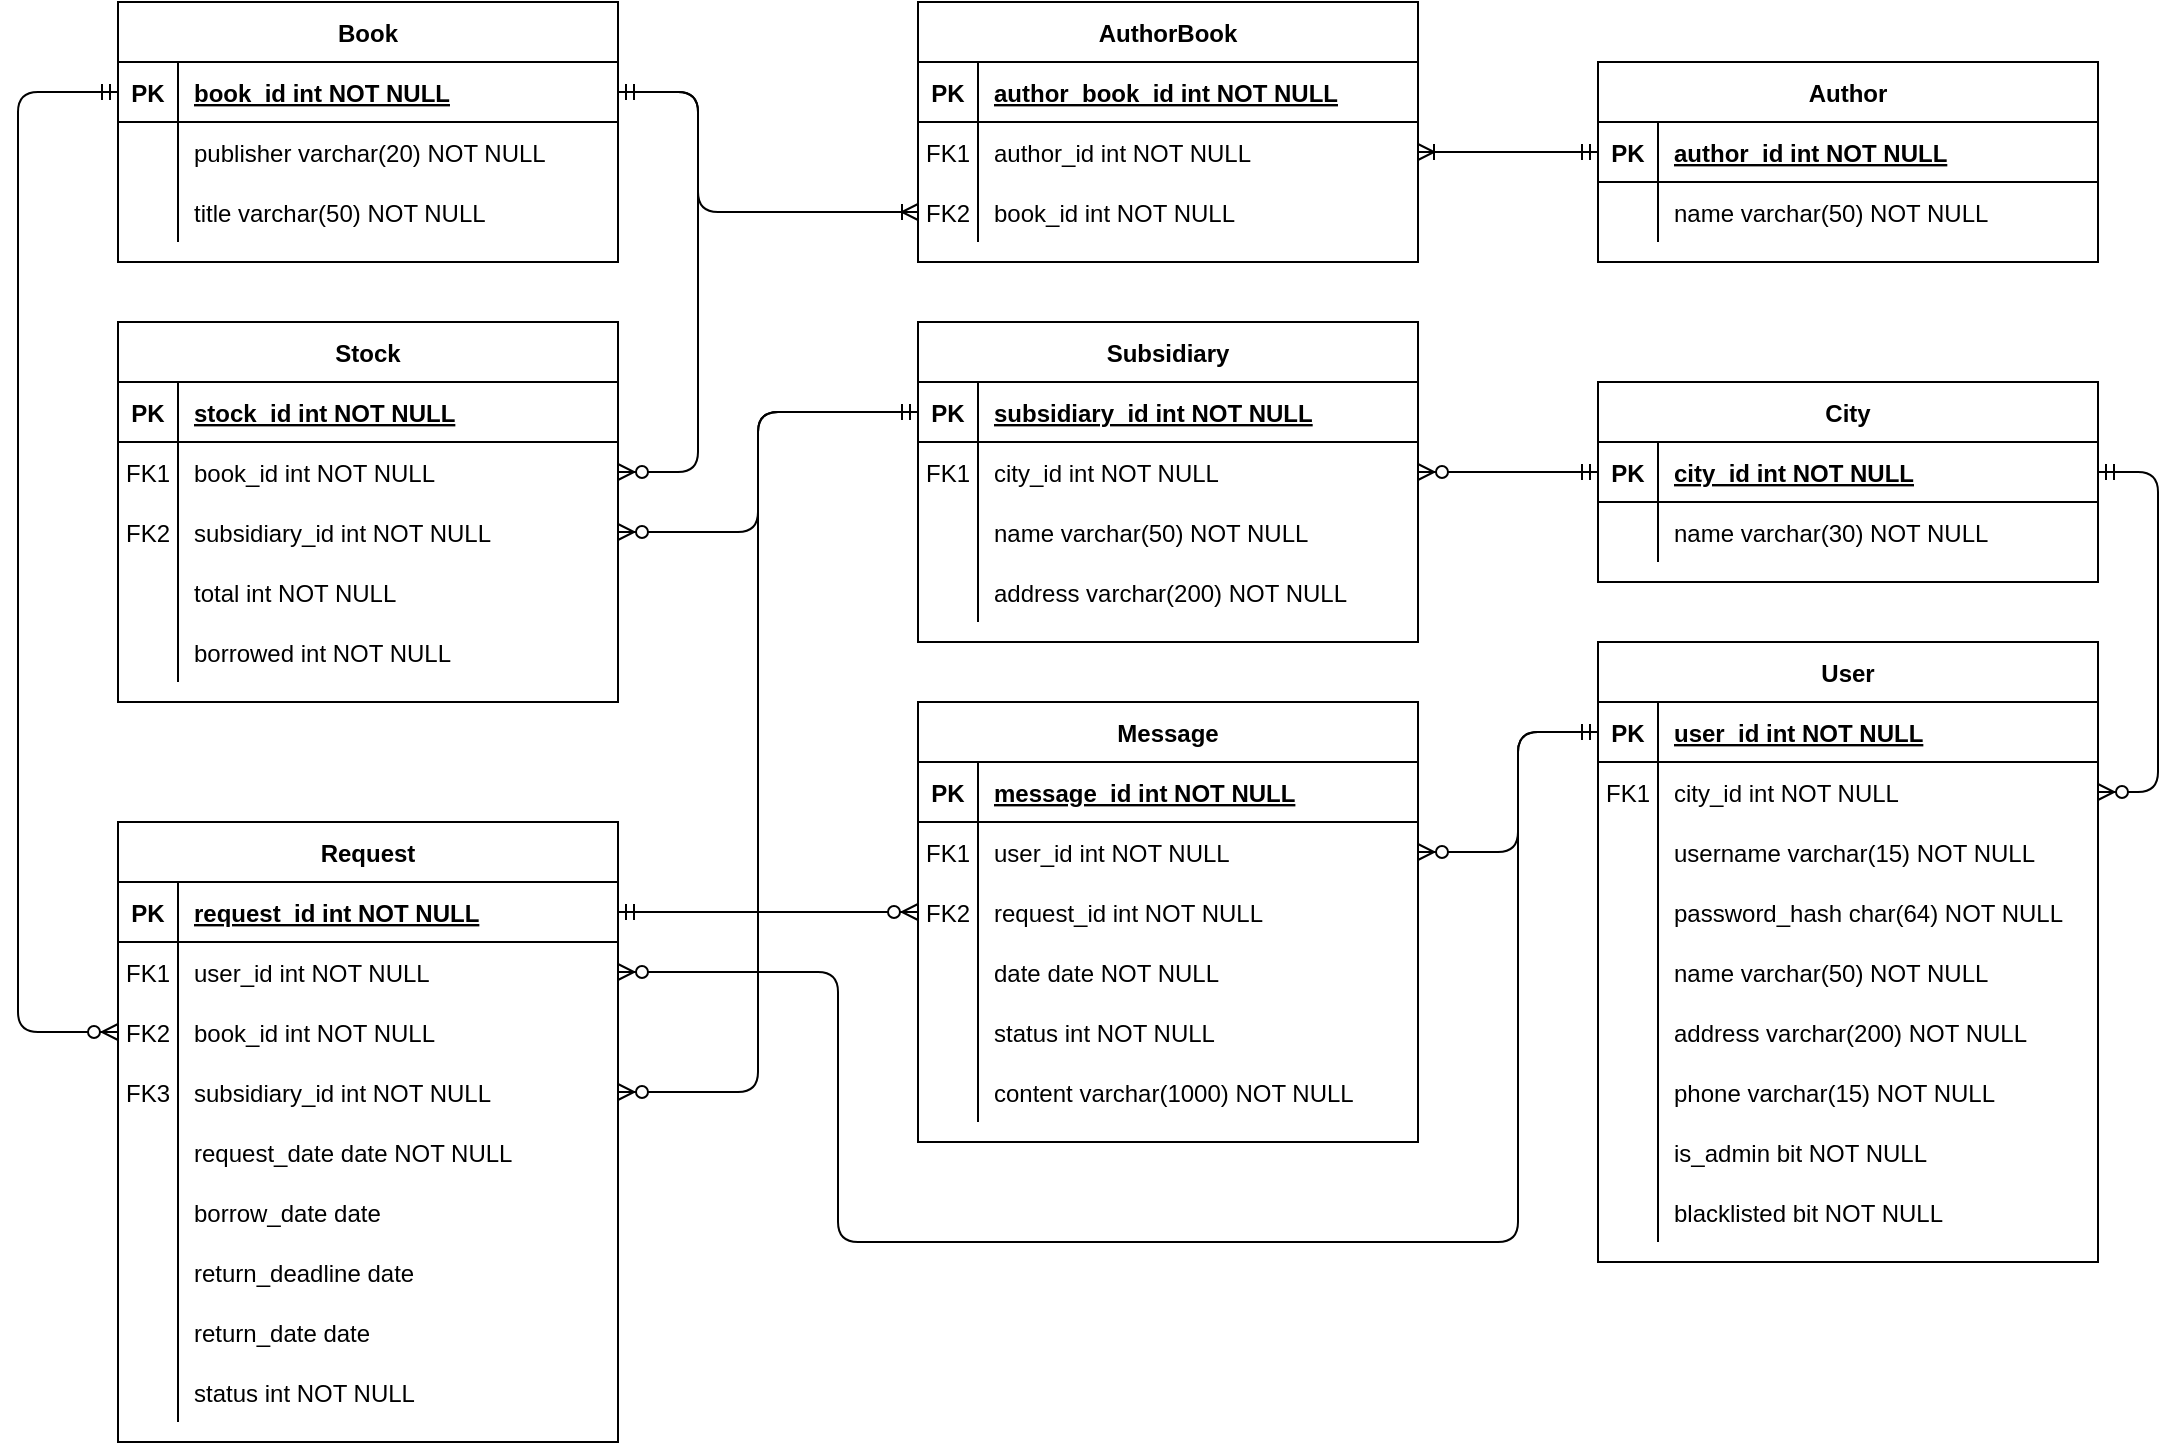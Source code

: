 <mxfile version="14.5.1" type="device"><diagram id="R2lEEEUBdFMjLlhIrx00" name="Page-1"><mxGraphModel dx="1086" dy="816" grid="1" gridSize="10" guides="1" tooltips="1" connect="1" arrows="1" fold="1" page="1" pageScale="1" pageWidth="1654" pageHeight="1169" math="0" shadow="0" extFonts="Permanent Marker^https://fonts.googleapis.com/css?family=Permanent+Marker"><root><mxCell id="0"/><mxCell id="1" parent="0"/><mxCell id="C-vyLk0tnHw3VtMMgP7b-23" value="Book" style="shape=table;startSize=30;container=1;collapsible=1;childLayout=tableLayout;fixedRows=1;rowLines=0;fontStyle=1;align=center;resizeLast=1;" parent="1" vertex="1"><mxGeometry x="160" y="90" width="250" height="130" as="geometry"/></mxCell><mxCell id="C-vyLk0tnHw3VtMMgP7b-24" value="" style="shape=partialRectangle;collapsible=0;dropTarget=0;pointerEvents=0;fillColor=none;points=[[0,0.5],[1,0.5]];portConstraint=eastwest;top=0;left=0;right=0;bottom=1;" parent="C-vyLk0tnHw3VtMMgP7b-23" vertex="1"><mxGeometry y="30" width="250" height="30" as="geometry"/></mxCell><mxCell id="C-vyLk0tnHw3VtMMgP7b-25" value="PK" style="shape=partialRectangle;overflow=hidden;connectable=0;fillColor=none;top=0;left=0;bottom=0;right=0;fontStyle=1;" parent="C-vyLk0tnHw3VtMMgP7b-24" vertex="1"><mxGeometry width="30" height="30" as="geometry"/></mxCell><mxCell id="C-vyLk0tnHw3VtMMgP7b-26" value="book_id int NOT NULL " style="shape=partialRectangle;overflow=hidden;connectable=0;fillColor=none;top=0;left=0;bottom=0;right=0;align=left;spacingLeft=6;fontStyle=5;" parent="C-vyLk0tnHw3VtMMgP7b-24" vertex="1"><mxGeometry x="30" width="220" height="30" as="geometry"/></mxCell><mxCell id="C-vyLk0tnHw3VtMMgP7b-27" value="" style="shape=partialRectangle;collapsible=0;dropTarget=0;pointerEvents=0;fillColor=none;points=[[0,0.5],[1,0.5]];portConstraint=eastwest;top=0;left=0;right=0;bottom=0;" parent="C-vyLk0tnHw3VtMMgP7b-23" vertex="1"><mxGeometry y="60" width="250" height="30" as="geometry"/></mxCell><mxCell id="C-vyLk0tnHw3VtMMgP7b-28" value="" style="shape=partialRectangle;overflow=hidden;connectable=0;fillColor=none;top=0;left=0;bottom=0;right=0;" parent="C-vyLk0tnHw3VtMMgP7b-27" vertex="1"><mxGeometry width="30" height="30" as="geometry"/></mxCell><mxCell id="C-vyLk0tnHw3VtMMgP7b-29" value="publisher varchar(20) NOT NULL" style="shape=partialRectangle;overflow=hidden;connectable=0;fillColor=none;top=0;left=0;bottom=0;right=0;align=left;spacingLeft=6;" parent="C-vyLk0tnHw3VtMMgP7b-27" vertex="1"><mxGeometry x="30" width="220" height="30" as="geometry"/></mxCell><mxCell id="XJhF3GD0jxMUzKzmf-KJ-3" style="shape=partialRectangle;collapsible=0;dropTarget=0;pointerEvents=0;fillColor=none;points=[[0,0.5],[1,0.5]];portConstraint=eastwest;top=0;left=0;right=0;bottom=0;" parent="C-vyLk0tnHw3VtMMgP7b-23" vertex="1"><mxGeometry y="90" width="250" height="30" as="geometry"/></mxCell><mxCell id="XJhF3GD0jxMUzKzmf-KJ-4" style="shape=partialRectangle;overflow=hidden;connectable=0;fillColor=none;top=0;left=0;bottom=0;right=0;" parent="XJhF3GD0jxMUzKzmf-KJ-3" vertex="1"><mxGeometry width="30" height="30" as="geometry"/></mxCell><mxCell id="XJhF3GD0jxMUzKzmf-KJ-5" value="title varchar(50) NOT NULL" style="shape=partialRectangle;overflow=hidden;connectable=0;fillColor=none;top=0;left=0;bottom=0;right=0;align=left;spacingLeft=6;" parent="XJhF3GD0jxMUzKzmf-KJ-3" vertex="1"><mxGeometry x="30" width="220" height="30" as="geometry"/></mxCell><mxCell id="XJhF3GD0jxMUzKzmf-KJ-6" value="Author" style="shape=table;startSize=30;container=1;collapsible=1;childLayout=tableLayout;fixedRows=1;rowLines=0;fontStyle=1;align=center;resizeLast=1;" parent="1" vertex="1"><mxGeometry x="900" y="120" width="250" height="100" as="geometry"/></mxCell><mxCell id="XJhF3GD0jxMUzKzmf-KJ-7" value="" style="shape=partialRectangle;collapsible=0;dropTarget=0;pointerEvents=0;fillColor=none;points=[[0,0.5],[1,0.5]];portConstraint=eastwest;top=0;left=0;right=0;bottom=1;" parent="XJhF3GD0jxMUzKzmf-KJ-6" vertex="1"><mxGeometry y="30" width="250" height="30" as="geometry"/></mxCell><mxCell id="XJhF3GD0jxMUzKzmf-KJ-8" value="PK" style="shape=partialRectangle;overflow=hidden;connectable=0;fillColor=none;top=0;left=0;bottom=0;right=0;fontStyle=1;" parent="XJhF3GD0jxMUzKzmf-KJ-7" vertex="1"><mxGeometry width="30" height="30" as="geometry"/></mxCell><mxCell id="XJhF3GD0jxMUzKzmf-KJ-9" value="author_id int NOT NULL " style="shape=partialRectangle;overflow=hidden;connectable=0;fillColor=none;top=0;left=0;bottom=0;right=0;align=left;spacingLeft=6;fontStyle=5;" parent="XJhF3GD0jxMUzKzmf-KJ-7" vertex="1"><mxGeometry x="30" width="220" height="30" as="geometry"/></mxCell><mxCell id="XJhF3GD0jxMUzKzmf-KJ-10" value="" style="shape=partialRectangle;collapsible=0;dropTarget=0;pointerEvents=0;fillColor=none;points=[[0,0.5],[1,0.5]];portConstraint=eastwest;top=0;left=0;right=0;bottom=0;" parent="XJhF3GD0jxMUzKzmf-KJ-6" vertex="1"><mxGeometry y="60" width="250" height="30" as="geometry"/></mxCell><mxCell id="XJhF3GD0jxMUzKzmf-KJ-11" value="" style="shape=partialRectangle;overflow=hidden;connectable=0;fillColor=none;top=0;left=0;bottom=0;right=0;" parent="XJhF3GD0jxMUzKzmf-KJ-10" vertex="1"><mxGeometry width="30" height="30" as="geometry"/></mxCell><mxCell id="XJhF3GD0jxMUzKzmf-KJ-12" value="name varchar(50) NOT NULL" style="shape=partialRectangle;overflow=hidden;connectable=0;fillColor=none;top=0;left=0;bottom=0;right=0;align=left;spacingLeft=6;" parent="XJhF3GD0jxMUzKzmf-KJ-10" vertex="1"><mxGeometry x="30" width="220" height="30" as="geometry"/></mxCell><mxCell id="XJhF3GD0jxMUzKzmf-KJ-16" value="User" style="shape=table;startSize=30;container=1;collapsible=1;childLayout=tableLayout;fixedRows=1;rowLines=0;fontStyle=1;align=center;resizeLast=1;" parent="1" vertex="1"><mxGeometry x="900" y="410" width="250" height="310" as="geometry"/></mxCell><mxCell id="XJhF3GD0jxMUzKzmf-KJ-17" value="" style="shape=partialRectangle;collapsible=0;dropTarget=0;pointerEvents=0;fillColor=none;points=[[0,0.5],[1,0.5]];portConstraint=eastwest;top=0;left=0;right=0;bottom=1;" parent="XJhF3GD0jxMUzKzmf-KJ-16" vertex="1"><mxGeometry y="30" width="250" height="30" as="geometry"/></mxCell><mxCell id="XJhF3GD0jxMUzKzmf-KJ-18" value="PK" style="shape=partialRectangle;overflow=hidden;connectable=0;fillColor=none;top=0;left=0;bottom=0;right=0;fontStyle=1;" parent="XJhF3GD0jxMUzKzmf-KJ-17" vertex="1"><mxGeometry width="30" height="30" as="geometry"/></mxCell><mxCell id="XJhF3GD0jxMUzKzmf-KJ-19" value="user_id int NOT NULL " style="shape=partialRectangle;overflow=hidden;connectable=0;fillColor=none;top=0;left=0;bottom=0;right=0;align=left;spacingLeft=6;fontStyle=5;" parent="XJhF3GD0jxMUzKzmf-KJ-17" vertex="1"><mxGeometry x="30" width="220" height="30" as="geometry"/></mxCell><mxCell id="XJhF3GD0jxMUzKzmf-KJ-29" style="shape=partialRectangle;collapsible=0;dropTarget=0;pointerEvents=0;fillColor=none;points=[[0,0.5],[1,0.5]];portConstraint=eastwest;top=0;left=0;right=0;bottom=0;" parent="XJhF3GD0jxMUzKzmf-KJ-16" vertex="1"><mxGeometry y="60" width="250" height="30" as="geometry"/></mxCell><mxCell id="XJhF3GD0jxMUzKzmf-KJ-30" value="FK1" style="shape=partialRectangle;overflow=hidden;connectable=0;fillColor=none;top=0;left=0;bottom=0;right=0;" parent="XJhF3GD0jxMUzKzmf-KJ-29" vertex="1"><mxGeometry width="30" height="30" as="geometry"/></mxCell><mxCell id="XJhF3GD0jxMUzKzmf-KJ-31" value="city_id int NOT NULL" style="shape=partialRectangle;overflow=hidden;connectable=0;fillColor=none;top=0;left=0;bottom=0;right=0;align=left;spacingLeft=6;" parent="XJhF3GD0jxMUzKzmf-KJ-29" vertex="1"><mxGeometry x="30" width="220" height="30" as="geometry"/></mxCell><mxCell id="XJhF3GD0jxMUzKzmf-KJ-20" value="" style="shape=partialRectangle;collapsible=0;dropTarget=0;pointerEvents=0;fillColor=none;points=[[0,0.5],[1,0.5]];portConstraint=eastwest;top=0;left=0;right=0;bottom=0;" parent="XJhF3GD0jxMUzKzmf-KJ-16" vertex="1"><mxGeometry y="90" width="250" height="30" as="geometry"/></mxCell><mxCell id="XJhF3GD0jxMUzKzmf-KJ-21" value="" style="shape=partialRectangle;overflow=hidden;connectable=0;fillColor=none;top=0;left=0;bottom=0;right=0;" parent="XJhF3GD0jxMUzKzmf-KJ-20" vertex="1"><mxGeometry width="30" height="30" as="geometry"/></mxCell><mxCell id="XJhF3GD0jxMUzKzmf-KJ-22" value="username varchar(15) NOT NULL" style="shape=partialRectangle;overflow=hidden;connectable=0;fillColor=none;top=0;left=0;bottom=0;right=0;align=left;spacingLeft=6;" parent="XJhF3GD0jxMUzKzmf-KJ-20" vertex="1"><mxGeometry x="30" width="220" height="30" as="geometry"/></mxCell><mxCell id="XJhF3GD0jxMUzKzmf-KJ-23" style="shape=partialRectangle;collapsible=0;dropTarget=0;pointerEvents=0;fillColor=none;points=[[0,0.5],[1,0.5]];portConstraint=eastwest;top=0;left=0;right=0;bottom=0;" parent="XJhF3GD0jxMUzKzmf-KJ-16" vertex="1"><mxGeometry y="120" width="250" height="30" as="geometry"/></mxCell><mxCell id="XJhF3GD0jxMUzKzmf-KJ-24" style="shape=partialRectangle;overflow=hidden;connectable=0;fillColor=none;top=0;left=0;bottom=0;right=0;" parent="XJhF3GD0jxMUzKzmf-KJ-23" vertex="1"><mxGeometry width="30" height="30" as="geometry"/></mxCell><mxCell id="XJhF3GD0jxMUzKzmf-KJ-25" value="password_hash char(64) NOT NULL" style="shape=partialRectangle;overflow=hidden;connectable=0;fillColor=none;top=0;left=0;bottom=0;right=0;align=left;spacingLeft=6;" parent="XJhF3GD0jxMUzKzmf-KJ-23" vertex="1"><mxGeometry x="30" width="220" height="30" as="geometry"/></mxCell><mxCell id="XJhF3GD0jxMUzKzmf-KJ-26" style="shape=partialRectangle;collapsible=0;dropTarget=0;pointerEvents=0;fillColor=none;points=[[0,0.5],[1,0.5]];portConstraint=eastwest;top=0;left=0;right=0;bottom=0;" parent="XJhF3GD0jxMUzKzmf-KJ-16" vertex="1"><mxGeometry y="150" width="250" height="30" as="geometry"/></mxCell><mxCell id="XJhF3GD0jxMUzKzmf-KJ-27" style="shape=partialRectangle;overflow=hidden;connectable=0;fillColor=none;top=0;left=0;bottom=0;right=0;" parent="XJhF3GD0jxMUzKzmf-KJ-26" vertex="1"><mxGeometry width="30" height="30" as="geometry"/></mxCell><mxCell id="XJhF3GD0jxMUzKzmf-KJ-28" value="name varchar(50) NOT NULL" style="shape=partialRectangle;overflow=hidden;connectable=0;fillColor=none;top=0;left=0;bottom=0;right=0;align=left;spacingLeft=6;" parent="XJhF3GD0jxMUzKzmf-KJ-26" vertex="1"><mxGeometry x="30" width="220" height="30" as="geometry"/></mxCell><mxCell id="XJhF3GD0jxMUzKzmf-KJ-32" style="shape=partialRectangle;collapsible=0;dropTarget=0;pointerEvents=0;fillColor=none;points=[[0,0.5],[1,0.5]];portConstraint=eastwest;top=0;left=0;right=0;bottom=0;" parent="XJhF3GD0jxMUzKzmf-KJ-16" vertex="1"><mxGeometry y="180" width="250" height="30" as="geometry"/></mxCell><mxCell id="XJhF3GD0jxMUzKzmf-KJ-33" value="&#10;&#10;&lt;span style=&quot;color: rgb(240, 240, 240); font-family: helvetica; font-size: 12px; font-style: normal; font-weight: 400; letter-spacing: normal; text-align: left; text-indent: 0px; text-transform: none; word-spacing: 0px; background-color: rgb(42, 42, 42); display: inline; float: none;&quot;&gt;name varchar(50) NOT NULL&lt;/span&gt;&#10;&#10;" style="shape=partialRectangle;overflow=hidden;connectable=0;fillColor=none;top=0;left=0;bottom=0;right=0;" parent="XJhF3GD0jxMUzKzmf-KJ-32" vertex="1"><mxGeometry width="30" height="30" as="geometry"/></mxCell><mxCell id="XJhF3GD0jxMUzKzmf-KJ-34" value="address varchar(200) NOT NULL" style="shape=partialRectangle;overflow=hidden;connectable=0;fillColor=none;top=0;left=0;bottom=0;right=0;align=left;spacingLeft=6;" parent="XJhF3GD0jxMUzKzmf-KJ-32" vertex="1"><mxGeometry x="30" width="220" height="30" as="geometry"/></mxCell><mxCell id="XJhF3GD0jxMUzKzmf-KJ-35" style="shape=partialRectangle;collapsible=0;dropTarget=0;pointerEvents=0;fillColor=none;points=[[0,0.5],[1,0.5]];portConstraint=eastwest;top=0;left=0;right=0;bottom=0;" parent="XJhF3GD0jxMUzKzmf-KJ-16" vertex="1"><mxGeometry y="210" width="250" height="30" as="geometry"/></mxCell><mxCell id="XJhF3GD0jxMUzKzmf-KJ-36" style="shape=partialRectangle;overflow=hidden;connectable=0;fillColor=none;top=0;left=0;bottom=0;right=0;" parent="XJhF3GD0jxMUzKzmf-KJ-35" vertex="1"><mxGeometry width="30" height="30" as="geometry"/></mxCell><mxCell id="XJhF3GD0jxMUzKzmf-KJ-37" value="phone varchar(15) NOT NULL" style="shape=partialRectangle;overflow=hidden;connectable=0;fillColor=none;top=0;left=0;bottom=0;right=0;align=left;spacingLeft=6;" parent="XJhF3GD0jxMUzKzmf-KJ-35" vertex="1"><mxGeometry x="30" width="220" height="30" as="geometry"/></mxCell><mxCell id="XJhF3GD0jxMUzKzmf-KJ-38" style="shape=partialRectangle;collapsible=0;dropTarget=0;pointerEvents=0;fillColor=none;points=[[0,0.5],[1,0.5]];portConstraint=eastwest;top=0;left=0;right=0;bottom=0;" parent="XJhF3GD0jxMUzKzmf-KJ-16" vertex="1"><mxGeometry y="240" width="250" height="30" as="geometry"/></mxCell><mxCell id="XJhF3GD0jxMUzKzmf-KJ-39" style="shape=partialRectangle;overflow=hidden;connectable=0;fillColor=none;top=0;left=0;bottom=0;right=0;" parent="XJhF3GD0jxMUzKzmf-KJ-38" vertex="1"><mxGeometry width="30" height="30" as="geometry"/></mxCell><mxCell id="XJhF3GD0jxMUzKzmf-KJ-40" value="is_admin bit NOT NULL" style="shape=partialRectangle;overflow=hidden;connectable=0;fillColor=none;top=0;left=0;bottom=0;right=0;align=left;spacingLeft=6;" parent="XJhF3GD0jxMUzKzmf-KJ-38" vertex="1"><mxGeometry x="30" width="220" height="30" as="geometry"/></mxCell><mxCell id="XJhF3GD0jxMUzKzmf-KJ-41" style="shape=partialRectangle;collapsible=0;dropTarget=0;pointerEvents=0;fillColor=none;points=[[0,0.5],[1,0.5]];portConstraint=eastwest;top=0;left=0;right=0;bottom=0;" parent="XJhF3GD0jxMUzKzmf-KJ-16" vertex="1"><mxGeometry y="270" width="250" height="30" as="geometry"/></mxCell><mxCell id="XJhF3GD0jxMUzKzmf-KJ-42" style="shape=partialRectangle;overflow=hidden;connectable=0;fillColor=none;top=0;left=0;bottom=0;right=0;" parent="XJhF3GD0jxMUzKzmf-KJ-41" vertex="1"><mxGeometry width="30" height="30" as="geometry"/></mxCell><mxCell id="XJhF3GD0jxMUzKzmf-KJ-43" value="blacklisted bit NOT NULL" style="shape=partialRectangle;overflow=hidden;connectable=0;fillColor=none;top=0;left=0;bottom=0;right=0;align=left;spacingLeft=6;" parent="XJhF3GD0jxMUzKzmf-KJ-41" vertex="1"><mxGeometry x="30" width="220" height="30" as="geometry"/></mxCell><mxCell id="XJhF3GD0jxMUzKzmf-KJ-44" value="City" style="shape=table;startSize=30;container=1;collapsible=1;childLayout=tableLayout;fixedRows=1;rowLines=0;fontStyle=1;align=center;resizeLast=1;" parent="1" vertex="1"><mxGeometry x="900" y="280" width="250" height="100" as="geometry"/></mxCell><mxCell id="XJhF3GD0jxMUzKzmf-KJ-45" value="" style="shape=partialRectangle;collapsible=0;dropTarget=0;pointerEvents=0;fillColor=none;points=[[0,0.5],[1,0.5]];portConstraint=eastwest;top=0;left=0;right=0;bottom=1;" parent="XJhF3GD0jxMUzKzmf-KJ-44" vertex="1"><mxGeometry y="30" width="250" height="30" as="geometry"/></mxCell><mxCell id="XJhF3GD0jxMUzKzmf-KJ-46" value="PK" style="shape=partialRectangle;overflow=hidden;connectable=0;fillColor=none;top=0;left=0;bottom=0;right=0;fontStyle=1;" parent="XJhF3GD0jxMUzKzmf-KJ-45" vertex="1"><mxGeometry width="30" height="30" as="geometry"/></mxCell><mxCell id="XJhF3GD0jxMUzKzmf-KJ-47" value="city_id int NOT NULL " style="shape=partialRectangle;overflow=hidden;connectable=0;fillColor=none;top=0;left=0;bottom=0;right=0;align=left;spacingLeft=6;fontStyle=5;" parent="XJhF3GD0jxMUzKzmf-KJ-45" vertex="1"><mxGeometry x="30" width="220" height="30" as="geometry"/></mxCell><mxCell id="XJhF3GD0jxMUzKzmf-KJ-48" value="" style="shape=partialRectangle;collapsible=0;dropTarget=0;pointerEvents=0;fillColor=none;points=[[0,0.5],[1,0.5]];portConstraint=eastwest;top=0;left=0;right=0;bottom=0;" parent="XJhF3GD0jxMUzKzmf-KJ-44" vertex="1"><mxGeometry y="60" width="250" height="30" as="geometry"/></mxCell><mxCell id="XJhF3GD0jxMUzKzmf-KJ-49" value="" style="shape=partialRectangle;overflow=hidden;connectable=0;fillColor=none;top=0;left=0;bottom=0;right=0;" parent="XJhF3GD0jxMUzKzmf-KJ-48" vertex="1"><mxGeometry width="30" height="30" as="geometry"/></mxCell><mxCell id="XJhF3GD0jxMUzKzmf-KJ-50" value="name varchar(30) NOT NULL" style="shape=partialRectangle;overflow=hidden;connectable=0;fillColor=none;top=0;left=0;bottom=0;right=0;align=left;spacingLeft=6;" parent="XJhF3GD0jxMUzKzmf-KJ-48" vertex="1"><mxGeometry x="30" width="220" height="30" as="geometry"/></mxCell><mxCell id="XJhF3GD0jxMUzKzmf-KJ-51" value="Subsidiary" style="shape=table;startSize=30;container=1;collapsible=1;childLayout=tableLayout;fixedRows=1;rowLines=0;fontStyle=1;align=center;resizeLast=1;" parent="1" vertex="1"><mxGeometry x="560" y="250" width="250" height="160" as="geometry"/></mxCell><mxCell id="XJhF3GD0jxMUzKzmf-KJ-52" value="" style="shape=partialRectangle;collapsible=0;dropTarget=0;pointerEvents=0;fillColor=none;points=[[0,0.5],[1,0.5]];portConstraint=eastwest;top=0;left=0;right=0;bottom=1;" parent="XJhF3GD0jxMUzKzmf-KJ-51" vertex="1"><mxGeometry y="30" width="250" height="30" as="geometry"/></mxCell><mxCell id="XJhF3GD0jxMUzKzmf-KJ-53" value="PK" style="shape=partialRectangle;overflow=hidden;connectable=0;fillColor=none;top=0;left=0;bottom=0;right=0;fontStyle=1;" parent="XJhF3GD0jxMUzKzmf-KJ-52" vertex="1"><mxGeometry width="30" height="30" as="geometry"/></mxCell><mxCell id="XJhF3GD0jxMUzKzmf-KJ-54" value="subsidiary_id int NOT NULL " style="shape=partialRectangle;overflow=hidden;connectable=0;fillColor=none;top=0;left=0;bottom=0;right=0;align=left;spacingLeft=6;fontStyle=5;" parent="XJhF3GD0jxMUzKzmf-KJ-52" vertex="1"><mxGeometry x="30" width="220" height="30" as="geometry"/></mxCell><mxCell id="XJhF3GD0jxMUzKzmf-KJ-55" style="shape=partialRectangle;collapsible=0;dropTarget=0;pointerEvents=0;fillColor=none;points=[[0,0.5],[1,0.5]];portConstraint=eastwest;top=0;left=0;right=0;bottom=0;" parent="XJhF3GD0jxMUzKzmf-KJ-51" vertex="1"><mxGeometry y="60" width="250" height="30" as="geometry"/></mxCell><mxCell id="XJhF3GD0jxMUzKzmf-KJ-56" value="FK1" style="shape=partialRectangle;overflow=hidden;connectable=0;fillColor=none;top=0;left=0;bottom=0;right=0;" parent="XJhF3GD0jxMUzKzmf-KJ-55" vertex="1"><mxGeometry width="30" height="30" as="geometry"/></mxCell><mxCell id="XJhF3GD0jxMUzKzmf-KJ-57" value="city_id int NOT NULL" style="shape=partialRectangle;overflow=hidden;connectable=0;fillColor=none;top=0;left=0;bottom=0;right=0;align=left;spacingLeft=6;" parent="XJhF3GD0jxMUzKzmf-KJ-55" vertex="1"><mxGeometry x="30" width="220" height="30" as="geometry"/></mxCell><mxCell id="XJhF3GD0jxMUzKzmf-KJ-64" style="shape=partialRectangle;collapsible=0;dropTarget=0;pointerEvents=0;fillColor=none;points=[[0,0.5],[1,0.5]];portConstraint=eastwest;top=0;left=0;right=0;bottom=0;" parent="XJhF3GD0jxMUzKzmf-KJ-51" vertex="1"><mxGeometry y="90" width="250" height="30" as="geometry"/></mxCell><mxCell id="XJhF3GD0jxMUzKzmf-KJ-65" style="shape=partialRectangle;overflow=hidden;connectable=0;fillColor=none;top=0;left=0;bottom=0;right=0;" parent="XJhF3GD0jxMUzKzmf-KJ-64" vertex="1"><mxGeometry width="30" height="30" as="geometry"/></mxCell><mxCell id="XJhF3GD0jxMUzKzmf-KJ-66" value="name varchar(50) NOT NULL" style="shape=partialRectangle;overflow=hidden;connectable=0;fillColor=none;top=0;left=0;bottom=0;right=0;align=left;spacingLeft=6;" parent="XJhF3GD0jxMUzKzmf-KJ-64" vertex="1"><mxGeometry x="30" width="220" height="30" as="geometry"/></mxCell><mxCell id="XJhF3GD0jxMUzKzmf-KJ-67" style="shape=partialRectangle;collapsible=0;dropTarget=0;pointerEvents=0;fillColor=none;points=[[0,0.5],[1,0.5]];portConstraint=eastwest;top=0;left=0;right=0;bottom=0;" parent="XJhF3GD0jxMUzKzmf-KJ-51" vertex="1"><mxGeometry y="120" width="250" height="30" as="geometry"/></mxCell><mxCell id="XJhF3GD0jxMUzKzmf-KJ-68" value="&#10;&#10;&lt;span style=&quot;color: rgb(240, 240, 240); font-family: helvetica; font-size: 12px; font-style: normal; font-weight: 400; letter-spacing: normal; text-align: left; text-indent: 0px; text-transform: none; word-spacing: 0px; background-color: rgb(42, 42, 42); display: inline; float: none;&quot;&gt;name varchar(50) NOT NULL&lt;/span&gt;&#10;&#10;" style="shape=partialRectangle;overflow=hidden;connectable=0;fillColor=none;top=0;left=0;bottom=0;right=0;" parent="XJhF3GD0jxMUzKzmf-KJ-67" vertex="1"><mxGeometry width="30" height="30" as="geometry"/></mxCell><mxCell id="XJhF3GD0jxMUzKzmf-KJ-69" value="address varchar(200) NOT NULL" style="shape=partialRectangle;overflow=hidden;connectable=0;fillColor=none;top=0;left=0;bottom=0;right=0;align=left;spacingLeft=6;" parent="XJhF3GD0jxMUzKzmf-KJ-67" vertex="1"><mxGeometry x="30" width="220" height="30" as="geometry"/></mxCell><mxCell id="XJhF3GD0jxMUzKzmf-KJ-79" value="Stock" style="shape=table;startSize=30;container=1;collapsible=1;childLayout=tableLayout;fixedRows=1;rowLines=0;fontStyle=1;align=center;resizeLast=1;" parent="1" vertex="1"><mxGeometry x="160" y="250" width="250" height="190" as="geometry"/></mxCell><mxCell id="XJhF3GD0jxMUzKzmf-KJ-80" value="" style="shape=partialRectangle;collapsible=0;dropTarget=0;pointerEvents=0;fillColor=none;points=[[0,0.5],[1,0.5]];portConstraint=eastwest;top=0;left=0;right=0;bottom=1;" parent="XJhF3GD0jxMUzKzmf-KJ-79" vertex="1"><mxGeometry y="30" width="250" height="30" as="geometry"/></mxCell><mxCell id="XJhF3GD0jxMUzKzmf-KJ-81" value="PK" style="shape=partialRectangle;overflow=hidden;connectable=0;fillColor=none;top=0;left=0;bottom=0;right=0;fontStyle=1;" parent="XJhF3GD0jxMUzKzmf-KJ-80" vertex="1"><mxGeometry width="30" height="30" as="geometry"/></mxCell><mxCell id="XJhF3GD0jxMUzKzmf-KJ-82" value="stock_id int NOT NULL " style="shape=partialRectangle;overflow=hidden;connectable=0;fillColor=none;top=0;left=0;bottom=0;right=0;align=left;spacingLeft=6;fontStyle=5;" parent="XJhF3GD0jxMUzKzmf-KJ-80" vertex="1"><mxGeometry x="30" width="220" height="30" as="geometry"/></mxCell><mxCell id="XJhF3GD0jxMUzKzmf-KJ-86" style="shape=partialRectangle;collapsible=0;dropTarget=0;pointerEvents=0;fillColor=none;points=[[0,0.5],[1,0.5]];portConstraint=eastwest;top=0;left=0;right=0;bottom=0;" parent="XJhF3GD0jxMUzKzmf-KJ-79" vertex="1"><mxGeometry y="60" width="250" height="30" as="geometry"/></mxCell><mxCell id="XJhF3GD0jxMUzKzmf-KJ-87" value="FK1" style="shape=partialRectangle;overflow=hidden;connectable=0;fillColor=none;top=0;left=0;bottom=0;right=0;" parent="XJhF3GD0jxMUzKzmf-KJ-86" vertex="1"><mxGeometry width="30" height="30" as="geometry"/></mxCell><mxCell id="XJhF3GD0jxMUzKzmf-KJ-88" value="book_id int NOT NULL" style="shape=partialRectangle;overflow=hidden;connectable=0;fillColor=none;top=0;left=0;bottom=0;right=0;align=left;spacingLeft=6;" parent="XJhF3GD0jxMUzKzmf-KJ-86" vertex="1"><mxGeometry x="30" width="220" height="30" as="geometry"/></mxCell><mxCell id="XJhF3GD0jxMUzKzmf-KJ-83" style="shape=partialRectangle;collapsible=0;dropTarget=0;pointerEvents=0;fillColor=none;points=[[0,0.5],[1,0.5]];portConstraint=eastwest;top=0;left=0;right=0;bottom=0;" parent="XJhF3GD0jxMUzKzmf-KJ-79" vertex="1"><mxGeometry y="90" width="250" height="30" as="geometry"/></mxCell><mxCell id="XJhF3GD0jxMUzKzmf-KJ-84" value="FK2" style="shape=partialRectangle;overflow=hidden;connectable=0;fillColor=none;top=0;left=0;bottom=0;right=0;" parent="XJhF3GD0jxMUzKzmf-KJ-83" vertex="1"><mxGeometry width="30" height="30" as="geometry"/></mxCell><mxCell id="XJhF3GD0jxMUzKzmf-KJ-85" value="subsidiary_id int NOT NULL" style="shape=partialRectangle;overflow=hidden;connectable=0;fillColor=none;top=0;left=0;bottom=0;right=0;align=left;spacingLeft=6;fontStyle=0" parent="XJhF3GD0jxMUzKzmf-KJ-83" vertex="1"><mxGeometry x="30" width="220" height="30" as="geometry"/></mxCell><mxCell id="XJhF3GD0jxMUzKzmf-KJ-89" style="shape=partialRectangle;collapsible=0;dropTarget=0;pointerEvents=0;fillColor=none;points=[[0,0.5],[1,0.5]];portConstraint=eastwest;top=0;left=0;right=0;bottom=0;" parent="XJhF3GD0jxMUzKzmf-KJ-79" vertex="1"><mxGeometry y="120" width="250" height="30" as="geometry"/></mxCell><mxCell id="XJhF3GD0jxMUzKzmf-KJ-90" value="&#10;&#10;&lt;span style=&quot;color: rgb(240, 240, 240); font-family: helvetica; font-size: 12px; font-style: normal; font-weight: 400; letter-spacing: normal; text-align: left; text-indent: 0px; text-transform: none; word-spacing: 0px; background-color: rgb(42, 42, 42); display: inline; float: none;&quot;&gt;name varchar(50) NOT NULL&lt;/span&gt;&#10;&#10;" style="shape=partialRectangle;overflow=hidden;connectable=0;fillColor=none;top=0;left=0;bottom=0;right=0;" parent="XJhF3GD0jxMUzKzmf-KJ-89" vertex="1"><mxGeometry width="30" height="30" as="geometry"/></mxCell><mxCell id="XJhF3GD0jxMUzKzmf-KJ-91" value="total int NOT NULL" style="shape=partialRectangle;overflow=hidden;connectable=0;fillColor=none;top=0;left=0;bottom=0;right=0;align=left;spacingLeft=6;" parent="XJhF3GD0jxMUzKzmf-KJ-89" vertex="1"><mxGeometry x="30" width="220" height="30" as="geometry"/></mxCell><mxCell id="XJhF3GD0jxMUzKzmf-KJ-92" style="shape=partialRectangle;collapsible=0;dropTarget=0;pointerEvents=0;fillColor=none;points=[[0,0.5],[1,0.5]];portConstraint=eastwest;top=0;left=0;right=0;bottom=0;" parent="XJhF3GD0jxMUzKzmf-KJ-79" vertex="1"><mxGeometry y="150" width="250" height="30" as="geometry"/></mxCell><mxCell id="XJhF3GD0jxMUzKzmf-KJ-93" style="shape=partialRectangle;overflow=hidden;connectable=0;fillColor=none;top=0;left=0;bottom=0;right=0;" parent="XJhF3GD0jxMUzKzmf-KJ-92" vertex="1"><mxGeometry width="30" height="30" as="geometry"/></mxCell><mxCell id="XJhF3GD0jxMUzKzmf-KJ-94" value="borrowed int NOT NULL" style="shape=partialRectangle;overflow=hidden;connectable=0;fillColor=none;top=0;left=0;bottom=0;right=0;align=left;spacingLeft=6;" parent="XJhF3GD0jxMUzKzmf-KJ-92" vertex="1"><mxGeometry x="30" width="220" height="30" as="geometry"/></mxCell><mxCell id="XJhF3GD0jxMUzKzmf-KJ-95" value="AuthorBook" style="shape=table;startSize=30;container=1;collapsible=1;childLayout=tableLayout;fixedRows=1;rowLines=0;fontStyle=1;align=center;resizeLast=1;" parent="1" vertex="1"><mxGeometry x="560" y="90" width="250" height="130" as="geometry"/></mxCell><mxCell id="XJhF3GD0jxMUzKzmf-KJ-96" value="" style="shape=partialRectangle;collapsible=0;dropTarget=0;pointerEvents=0;fillColor=none;points=[[0,0.5],[1,0.5]];portConstraint=eastwest;top=0;left=0;right=0;bottom=1;" parent="XJhF3GD0jxMUzKzmf-KJ-95" vertex="1"><mxGeometry y="30" width="250" height="30" as="geometry"/></mxCell><mxCell id="XJhF3GD0jxMUzKzmf-KJ-97" value="PK" style="shape=partialRectangle;overflow=hidden;connectable=0;fillColor=none;top=0;left=0;bottom=0;right=0;fontStyle=1;" parent="XJhF3GD0jxMUzKzmf-KJ-96" vertex="1"><mxGeometry width="30" height="30" as="geometry"/></mxCell><mxCell id="XJhF3GD0jxMUzKzmf-KJ-98" value="author_book_id int NOT NULL " style="shape=partialRectangle;overflow=hidden;connectable=0;fillColor=none;top=0;left=0;bottom=0;right=0;align=left;spacingLeft=6;fontStyle=5;" parent="XJhF3GD0jxMUzKzmf-KJ-96" vertex="1"><mxGeometry x="30" width="220" height="30" as="geometry"/></mxCell><mxCell id="XJhF3GD0jxMUzKzmf-KJ-99" style="shape=partialRectangle;collapsible=0;dropTarget=0;pointerEvents=0;fillColor=none;points=[[0,0.5],[1,0.5]];portConstraint=eastwest;top=0;left=0;right=0;bottom=0;" parent="XJhF3GD0jxMUzKzmf-KJ-95" vertex="1"><mxGeometry y="60" width="250" height="30" as="geometry"/></mxCell><mxCell id="XJhF3GD0jxMUzKzmf-KJ-100" value="FK1" style="shape=partialRectangle;overflow=hidden;connectable=0;fillColor=none;top=0;left=0;bottom=0;right=0;" parent="XJhF3GD0jxMUzKzmf-KJ-99" vertex="1"><mxGeometry width="30" height="30" as="geometry"/></mxCell><mxCell id="XJhF3GD0jxMUzKzmf-KJ-101" value="author_id int NOT NULL" style="shape=partialRectangle;overflow=hidden;connectable=0;fillColor=none;top=0;left=0;bottom=0;right=0;align=left;spacingLeft=6;fontStyle=0" parent="XJhF3GD0jxMUzKzmf-KJ-99" vertex="1"><mxGeometry x="30" width="220" height="30" as="geometry"/></mxCell><mxCell id="XJhF3GD0jxMUzKzmf-KJ-102" style="shape=partialRectangle;collapsible=0;dropTarget=0;pointerEvents=0;fillColor=none;points=[[0,0.5],[1,0.5]];portConstraint=eastwest;top=0;left=0;right=0;bottom=0;" parent="XJhF3GD0jxMUzKzmf-KJ-95" vertex="1"><mxGeometry y="90" width="250" height="30" as="geometry"/></mxCell><mxCell id="XJhF3GD0jxMUzKzmf-KJ-103" value="FK2" style="shape=partialRectangle;overflow=hidden;connectable=0;fillColor=none;top=0;left=0;bottom=0;right=0;" parent="XJhF3GD0jxMUzKzmf-KJ-102" vertex="1"><mxGeometry width="30" height="30" as="geometry"/></mxCell><mxCell id="XJhF3GD0jxMUzKzmf-KJ-104" value="book_id int NOT NULL" style="shape=partialRectangle;overflow=hidden;connectable=0;fillColor=none;top=0;left=0;bottom=0;right=0;align=left;spacingLeft=6;" parent="XJhF3GD0jxMUzKzmf-KJ-102" vertex="1"><mxGeometry x="30" width="220" height="30" as="geometry"/></mxCell><mxCell id="XJhF3GD0jxMUzKzmf-KJ-127" value="Request" style="shape=table;startSize=30;container=1;collapsible=1;childLayout=tableLayout;fixedRows=1;rowLines=0;fontStyle=1;align=center;resizeLast=1;" parent="1" vertex="1"><mxGeometry x="160" y="500" width="250" height="310" as="geometry"/></mxCell><mxCell id="XJhF3GD0jxMUzKzmf-KJ-128" value="" style="shape=partialRectangle;collapsible=0;dropTarget=0;pointerEvents=0;fillColor=none;points=[[0,0.5],[1,0.5]];portConstraint=eastwest;top=0;left=0;right=0;bottom=1;" parent="XJhF3GD0jxMUzKzmf-KJ-127" vertex="1"><mxGeometry y="30" width="250" height="30" as="geometry"/></mxCell><mxCell id="XJhF3GD0jxMUzKzmf-KJ-129" value="PK" style="shape=partialRectangle;overflow=hidden;connectable=0;fillColor=none;top=0;left=0;bottom=0;right=0;fontStyle=1;" parent="XJhF3GD0jxMUzKzmf-KJ-128" vertex="1"><mxGeometry width="30" height="30" as="geometry"/></mxCell><mxCell id="XJhF3GD0jxMUzKzmf-KJ-130" value="request_id int NOT NULL " style="shape=partialRectangle;overflow=hidden;connectable=0;fillColor=none;top=0;left=0;bottom=0;right=0;align=left;spacingLeft=6;fontStyle=5;" parent="XJhF3GD0jxMUzKzmf-KJ-128" vertex="1"><mxGeometry x="30" width="220" height="30" as="geometry"/></mxCell><mxCell id="XJhF3GD0jxMUzKzmf-KJ-143" style="shape=partialRectangle;collapsible=0;dropTarget=0;pointerEvents=0;fillColor=none;points=[[0,0.5],[1,0.5]];portConstraint=eastwest;top=0;left=0;right=0;bottom=0;" parent="XJhF3GD0jxMUzKzmf-KJ-127" vertex="1"><mxGeometry y="60" width="250" height="30" as="geometry"/></mxCell><mxCell id="XJhF3GD0jxMUzKzmf-KJ-144" value="FK1" style="shape=partialRectangle;overflow=hidden;connectable=0;fillColor=none;top=0;left=0;bottom=0;right=0;" parent="XJhF3GD0jxMUzKzmf-KJ-143" vertex="1"><mxGeometry width="30" height="30" as="geometry"/></mxCell><mxCell id="XJhF3GD0jxMUzKzmf-KJ-145" value="user_id int NOT NULL" style="shape=partialRectangle;overflow=hidden;connectable=0;fillColor=none;top=0;left=0;bottom=0;right=0;align=left;spacingLeft=6;" parent="XJhF3GD0jxMUzKzmf-KJ-143" vertex="1"><mxGeometry x="30" width="220" height="30" as="geometry"/></mxCell><mxCell id="XJhF3GD0jxMUzKzmf-KJ-131" style="shape=partialRectangle;collapsible=0;dropTarget=0;pointerEvents=0;fillColor=none;points=[[0,0.5],[1,0.5]];portConstraint=eastwest;top=0;left=0;right=0;bottom=0;" parent="XJhF3GD0jxMUzKzmf-KJ-127" vertex="1"><mxGeometry y="90" width="250" height="30" as="geometry"/></mxCell><mxCell id="XJhF3GD0jxMUzKzmf-KJ-132" value="FK2" style="shape=partialRectangle;overflow=hidden;connectable=0;fillColor=none;top=0;left=0;bottom=0;right=0;" parent="XJhF3GD0jxMUzKzmf-KJ-131" vertex="1"><mxGeometry width="30" height="30" as="geometry"/></mxCell><mxCell id="XJhF3GD0jxMUzKzmf-KJ-133" value="book_id int NOT NULL" style="shape=partialRectangle;overflow=hidden;connectable=0;fillColor=none;top=0;left=0;bottom=0;right=0;align=left;spacingLeft=6;" parent="XJhF3GD0jxMUzKzmf-KJ-131" vertex="1"><mxGeometry x="30" width="220" height="30" as="geometry"/></mxCell><mxCell id="XJhF3GD0jxMUzKzmf-KJ-134" style="shape=partialRectangle;collapsible=0;dropTarget=0;pointerEvents=0;fillColor=none;points=[[0,0.5],[1,0.5]];portConstraint=eastwest;top=0;left=0;right=0;bottom=0;" parent="XJhF3GD0jxMUzKzmf-KJ-127" vertex="1"><mxGeometry y="120" width="250" height="30" as="geometry"/></mxCell><mxCell id="XJhF3GD0jxMUzKzmf-KJ-135" value="FK3" style="shape=partialRectangle;overflow=hidden;connectable=0;fillColor=none;top=0;left=0;bottom=0;right=0;" parent="XJhF3GD0jxMUzKzmf-KJ-134" vertex="1"><mxGeometry width="30" height="30" as="geometry"/></mxCell><mxCell id="XJhF3GD0jxMUzKzmf-KJ-136" value="subsidiary_id int NOT NULL" style="shape=partialRectangle;overflow=hidden;connectable=0;fillColor=none;top=0;left=0;bottom=0;right=0;align=left;spacingLeft=6;fontStyle=0" parent="XJhF3GD0jxMUzKzmf-KJ-134" vertex="1"><mxGeometry x="30" width="220" height="30" as="geometry"/></mxCell><mxCell id="XJhF3GD0jxMUzKzmf-KJ-146" style="shape=partialRectangle;collapsible=0;dropTarget=0;pointerEvents=0;fillColor=none;points=[[0,0.5],[1,0.5]];portConstraint=eastwest;top=0;left=0;right=0;bottom=0;" parent="XJhF3GD0jxMUzKzmf-KJ-127" vertex="1"><mxGeometry y="150" width="250" height="30" as="geometry"/></mxCell><mxCell id="XJhF3GD0jxMUzKzmf-KJ-147" style="shape=partialRectangle;overflow=hidden;connectable=0;fillColor=none;top=0;left=0;bottom=0;right=0;" parent="XJhF3GD0jxMUzKzmf-KJ-146" vertex="1"><mxGeometry width="30" height="30" as="geometry"/></mxCell><mxCell id="XJhF3GD0jxMUzKzmf-KJ-148" value="request_date date NOT NULL" style="shape=partialRectangle;overflow=hidden;connectable=0;fillColor=none;top=0;left=0;bottom=0;right=0;align=left;spacingLeft=6;fontStyle=0" parent="XJhF3GD0jxMUzKzmf-KJ-146" vertex="1"><mxGeometry x="30" width="220" height="30" as="geometry"/></mxCell><mxCell id="XJhF3GD0jxMUzKzmf-KJ-137" style="shape=partialRectangle;collapsible=0;dropTarget=0;pointerEvents=0;fillColor=none;points=[[0,0.5],[1,0.5]];portConstraint=eastwest;top=0;left=0;right=0;bottom=0;" parent="XJhF3GD0jxMUzKzmf-KJ-127" vertex="1"><mxGeometry y="180" width="250" height="30" as="geometry"/></mxCell><mxCell id="XJhF3GD0jxMUzKzmf-KJ-138" value="&#10;&#10;&lt;span style=&quot;color: rgb(240, 240, 240); font-family: helvetica; font-size: 12px; font-style: normal; font-weight: 400; letter-spacing: normal; text-align: left; text-indent: 0px; text-transform: none; word-spacing: 0px; background-color: rgb(42, 42, 42); display: inline; float: none;&quot;&gt;name varchar(50) NOT NULL&lt;/span&gt;&#10;&#10;" style="shape=partialRectangle;overflow=hidden;connectable=0;fillColor=none;top=0;left=0;bottom=0;right=0;" parent="XJhF3GD0jxMUzKzmf-KJ-137" vertex="1"><mxGeometry width="30" height="30" as="geometry"/></mxCell><mxCell id="XJhF3GD0jxMUzKzmf-KJ-139" value="borrow_date date" style="shape=partialRectangle;overflow=hidden;connectable=0;fillColor=none;top=0;left=0;bottom=0;right=0;align=left;spacingLeft=6;" parent="XJhF3GD0jxMUzKzmf-KJ-137" vertex="1"><mxGeometry x="30" width="220" height="30" as="geometry"/></mxCell><mxCell id="nAa6ELZZXxtjk9xmIQIz-4" style="shape=partialRectangle;collapsible=0;dropTarget=0;pointerEvents=0;fillColor=none;points=[[0,0.5],[1,0.5]];portConstraint=eastwest;top=0;left=0;right=0;bottom=0;" parent="XJhF3GD0jxMUzKzmf-KJ-127" vertex="1"><mxGeometry y="210" width="250" height="30" as="geometry"/></mxCell><mxCell id="nAa6ELZZXxtjk9xmIQIz-5" style="shape=partialRectangle;overflow=hidden;connectable=0;fillColor=none;top=0;left=0;bottom=0;right=0;" parent="nAa6ELZZXxtjk9xmIQIz-4" vertex="1"><mxGeometry width="30" height="30" as="geometry"/></mxCell><mxCell id="nAa6ELZZXxtjk9xmIQIz-6" value="return_deadline date" style="shape=partialRectangle;overflow=hidden;connectable=0;fillColor=none;top=0;left=0;bottom=0;right=0;align=left;spacingLeft=6;" parent="nAa6ELZZXxtjk9xmIQIz-4" vertex="1"><mxGeometry x="30" width="220" height="30" as="geometry"/></mxCell><mxCell id="XJhF3GD0jxMUzKzmf-KJ-140" style="shape=partialRectangle;collapsible=0;dropTarget=0;pointerEvents=0;fillColor=none;points=[[0,0.5],[1,0.5]];portConstraint=eastwest;top=0;left=0;right=0;bottom=0;" parent="XJhF3GD0jxMUzKzmf-KJ-127" vertex="1"><mxGeometry y="240" width="250" height="30" as="geometry"/></mxCell><mxCell id="XJhF3GD0jxMUzKzmf-KJ-141" style="shape=partialRectangle;overflow=hidden;connectable=0;fillColor=none;top=0;left=0;bottom=0;right=0;" parent="XJhF3GD0jxMUzKzmf-KJ-140" vertex="1"><mxGeometry width="30" height="30" as="geometry"/></mxCell><mxCell id="XJhF3GD0jxMUzKzmf-KJ-142" value="return_date date" style="shape=partialRectangle;overflow=hidden;connectable=0;fillColor=none;top=0;left=0;bottom=0;right=0;align=left;spacingLeft=6;" parent="XJhF3GD0jxMUzKzmf-KJ-140" vertex="1"><mxGeometry x="30" width="220" height="30" as="geometry"/></mxCell><mxCell id="XJhF3GD0jxMUzKzmf-KJ-149" style="shape=partialRectangle;collapsible=0;dropTarget=0;pointerEvents=0;fillColor=none;points=[[0,0.5],[1,0.5]];portConstraint=eastwest;top=0;left=0;right=0;bottom=0;" parent="XJhF3GD0jxMUzKzmf-KJ-127" vertex="1"><mxGeometry y="270" width="250" height="30" as="geometry"/></mxCell><mxCell id="XJhF3GD0jxMUzKzmf-KJ-150" style="shape=partialRectangle;overflow=hidden;connectable=0;fillColor=none;top=0;left=0;bottom=0;right=0;" parent="XJhF3GD0jxMUzKzmf-KJ-149" vertex="1"><mxGeometry width="30" height="30" as="geometry"/></mxCell><mxCell id="XJhF3GD0jxMUzKzmf-KJ-151" value="status int NOT NULL" style="shape=partialRectangle;overflow=hidden;connectable=0;fillColor=none;top=0;left=0;bottom=0;right=0;align=left;spacingLeft=6;" parent="XJhF3GD0jxMUzKzmf-KJ-149" vertex="1"><mxGeometry x="30" width="220" height="30" as="geometry"/></mxCell><mxCell id="XJhF3GD0jxMUzKzmf-KJ-152" value="Message" style="shape=table;startSize=30;container=1;collapsible=1;childLayout=tableLayout;fixedRows=1;rowLines=0;fontStyle=1;align=center;resizeLast=1;" parent="1" vertex="1"><mxGeometry x="560" y="440" width="250" height="220" as="geometry"/></mxCell><mxCell id="XJhF3GD0jxMUzKzmf-KJ-153" value="" style="shape=partialRectangle;collapsible=0;dropTarget=0;pointerEvents=0;fillColor=none;points=[[0,0.5],[1,0.5]];portConstraint=eastwest;top=0;left=0;right=0;bottom=1;" parent="XJhF3GD0jxMUzKzmf-KJ-152" vertex="1"><mxGeometry y="30" width="250" height="30" as="geometry"/></mxCell><mxCell id="XJhF3GD0jxMUzKzmf-KJ-154" value="PK" style="shape=partialRectangle;overflow=hidden;connectable=0;fillColor=none;top=0;left=0;bottom=0;right=0;fontStyle=1;" parent="XJhF3GD0jxMUzKzmf-KJ-153" vertex="1"><mxGeometry width="30" height="30" as="geometry"/></mxCell><mxCell id="XJhF3GD0jxMUzKzmf-KJ-155" value="message_id int NOT NULL " style="shape=partialRectangle;overflow=hidden;connectable=0;fillColor=none;top=0;left=0;bottom=0;right=0;align=left;spacingLeft=6;fontStyle=5;" parent="XJhF3GD0jxMUzKzmf-KJ-153" vertex="1"><mxGeometry x="30" width="220" height="30" as="geometry"/></mxCell><mxCell id="XJhF3GD0jxMUzKzmf-KJ-156" style="shape=partialRectangle;collapsible=0;dropTarget=0;pointerEvents=0;fillColor=none;points=[[0,0.5],[1,0.5]];portConstraint=eastwest;top=0;left=0;right=0;bottom=0;" parent="XJhF3GD0jxMUzKzmf-KJ-152" vertex="1"><mxGeometry y="60" width="250" height="30" as="geometry"/></mxCell><mxCell id="XJhF3GD0jxMUzKzmf-KJ-157" value="FK1" style="shape=partialRectangle;overflow=hidden;connectable=0;fillColor=none;top=0;left=0;bottom=0;right=0;" parent="XJhF3GD0jxMUzKzmf-KJ-156" vertex="1"><mxGeometry width="30" height="30" as="geometry"/></mxCell><mxCell id="XJhF3GD0jxMUzKzmf-KJ-158" value="user_id int NOT NULL" style="shape=partialRectangle;overflow=hidden;connectable=0;fillColor=none;top=0;left=0;bottom=0;right=0;align=left;spacingLeft=6;" parent="XJhF3GD0jxMUzKzmf-KJ-156" vertex="1"><mxGeometry x="30" width="220" height="30" as="geometry"/></mxCell><mxCell id="XJhF3GD0jxMUzKzmf-KJ-159" style="shape=partialRectangle;collapsible=0;dropTarget=0;pointerEvents=0;fillColor=none;points=[[0,0.5],[1,0.5]];portConstraint=eastwest;top=0;left=0;right=0;bottom=0;" parent="XJhF3GD0jxMUzKzmf-KJ-152" vertex="1"><mxGeometry y="90" width="250" height="30" as="geometry"/></mxCell><mxCell id="XJhF3GD0jxMUzKzmf-KJ-160" value="FK2" style="shape=partialRectangle;overflow=hidden;connectable=0;fillColor=none;top=0;left=0;bottom=0;right=0;" parent="XJhF3GD0jxMUzKzmf-KJ-159" vertex="1"><mxGeometry width="30" height="30" as="geometry"/></mxCell><mxCell id="XJhF3GD0jxMUzKzmf-KJ-161" value="request_id int NOT NULL" style="shape=partialRectangle;overflow=hidden;connectable=0;fillColor=none;top=0;left=0;bottom=0;right=0;align=left;spacingLeft=6;" parent="XJhF3GD0jxMUzKzmf-KJ-159" vertex="1"><mxGeometry x="30" width="220" height="30" as="geometry"/></mxCell><mxCell id="XJhF3GD0jxMUzKzmf-KJ-165" style="shape=partialRectangle;collapsible=0;dropTarget=0;pointerEvents=0;fillColor=none;points=[[0,0.5],[1,0.5]];portConstraint=eastwest;top=0;left=0;right=0;bottom=0;" parent="XJhF3GD0jxMUzKzmf-KJ-152" vertex="1"><mxGeometry y="120" width="250" height="30" as="geometry"/></mxCell><mxCell id="XJhF3GD0jxMUzKzmf-KJ-166" style="shape=partialRectangle;overflow=hidden;connectable=0;fillColor=none;top=0;left=0;bottom=0;right=0;" parent="XJhF3GD0jxMUzKzmf-KJ-165" vertex="1"><mxGeometry width="30" height="30" as="geometry"/></mxCell><mxCell id="XJhF3GD0jxMUzKzmf-KJ-167" value="date date NOT NULL" style="shape=partialRectangle;overflow=hidden;connectable=0;fillColor=none;top=0;left=0;bottom=0;right=0;align=left;spacingLeft=6;fontStyle=0" parent="XJhF3GD0jxMUzKzmf-KJ-165" vertex="1"><mxGeometry x="30" width="220" height="30" as="geometry"/></mxCell><mxCell id="XJhF3GD0jxMUzKzmf-KJ-174" style="shape=partialRectangle;collapsible=0;dropTarget=0;pointerEvents=0;fillColor=none;points=[[0,0.5],[1,0.5]];portConstraint=eastwest;top=0;left=0;right=0;bottom=0;" parent="XJhF3GD0jxMUzKzmf-KJ-152" vertex="1"><mxGeometry y="150" width="250" height="30" as="geometry"/></mxCell><mxCell id="XJhF3GD0jxMUzKzmf-KJ-175" style="shape=partialRectangle;overflow=hidden;connectable=0;fillColor=none;top=0;left=0;bottom=0;right=0;" parent="XJhF3GD0jxMUzKzmf-KJ-174" vertex="1"><mxGeometry width="30" height="30" as="geometry"/></mxCell><mxCell id="XJhF3GD0jxMUzKzmf-KJ-176" value="status int NOT NULL" style="shape=partialRectangle;overflow=hidden;connectable=0;fillColor=none;top=0;left=0;bottom=0;right=0;align=left;spacingLeft=6;" parent="XJhF3GD0jxMUzKzmf-KJ-174" vertex="1"><mxGeometry x="30" width="220" height="30" as="geometry"/></mxCell><mxCell id="XJhF3GD0jxMUzKzmf-KJ-177" style="shape=partialRectangle;collapsible=0;dropTarget=0;pointerEvents=0;fillColor=none;points=[[0,0.5],[1,0.5]];portConstraint=eastwest;top=0;left=0;right=0;bottom=0;" parent="XJhF3GD0jxMUzKzmf-KJ-152" vertex="1"><mxGeometry y="180" width="250" height="30" as="geometry"/></mxCell><mxCell id="XJhF3GD0jxMUzKzmf-KJ-178" style="shape=partialRectangle;overflow=hidden;connectable=0;fillColor=none;top=0;left=0;bottom=0;right=0;" parent="XJhF3GD0jxMUzKzmf-KJ-177" vertex="1"><mxGeometry width="30" height="30" as="geometry"/></mxCell><mxCell id="XJhF3GD0jxMUzKzmf-KJ-179" value="content varchar(1000) NOT NULL" style="shape=partialRectangle;overflow=hidden;connectable=0;fillColor=none;top=0;left=0;bottom=0;right=0;align=left;spacingLeft=6;" parent="XJhF3GD0jxMUzKzmf-KJ-177" vertex="1"><mxGeometry x="30" width="220" height="30" as="geometry"/></mxCell><mxCell id="XJhF3GD0jxMUzKzmf-KJ-180" value="" style="edgeStyle=orthogonalEdgeStyle;fontSize=12;html=1;endArrow=ERzeroToMany;startArrow=ERmandOne;exitX=1;exitY=0.5;exitDx=0;exitDy=0;entryX=1;entryY=0.5;entryDx=0;entryDy=0;" parent="1" source="XJhF3GD0jxMUzKzmf-KJ-45" target="XJhF3GD0jxMUzKzmf-KJ-29" edge="1"><mxGeometry width="100" height="100" relative="1" as="geometry"><mxPoint x="590" y="350" as="sourcePoint"/><mxPoint x="690" y="250" as="targetPoint"/><Array as="points"><mxPoint x="1180" y="325"/><mxPoint x="1180" y="485"/></Array></mxGeometry></mxCell><mxCell id="XJhF3GD0jxMUzKzmf-KJ-182" value="" style="edgeStyle=orthogonalEdgeStyle;fontSize=12;html=1;endArrow=ERzeroToMany;startArrow=ERmandOne;exitX=0;exitY=0.5;exitDx=0;exitDy=0;entryX=1;entryY=0.5;entryDx=0;entryDy=0;" parent="1" source="XJhF3GD0jxMUzKzmf-KJ-45" target="XJhF3GD0jxMUzKzmf-KJ-55" edge="1"><mxGeometry width="100" height="100" relative="1" as="geometry"><mxPoint x="590" y="320" as="sourcePoint"/><mxPoint x="690" y="220" as="targetPoint"/><Array as="points"><mxPoint x="860" y="325"/><mxPoint x="860" y="325"/></Array></mxGeometry></mxCell><mxCell id="XJhF3GD0jxMUzKzmf-KJ-186" value="" style="edgeStyle=orthogonalEdgeStyle;fontSize=12;html=1;endArrow=ERzeroToMany;startArrow=ERmandOne;exitX=0;exitY=0.5;exitDx=0;exitDy=0;entryX=1;entryY=0.5;entryDx=0;entryDy=0;endFill=1;" parent="1" source="XJhF3GD0jxMUzKzmf-KJ-52" target="XJhF3GD0jxMUzKzmf-KJ-83" edge="1"><mxGeometry width="100" height="100" relative="1" as="geometry"><mxPoint x="590" y="520" as="sourcePoint"/><mxPoint x="430" y="560" as="targetPoint"/><Array as="points"><mxPoint x="480" y="295"/><mxPoint x="480" y="355"/></Array></mxGeometry></mxCell><mxCell id="XJhF3GD0jxMUzKzmf-KJ-187" value="" style="edgeStyle=orthogonalEdgeStyle;fontSize=12;html=1;endArrow=ERoneToMany;startArrow=ERmandOne;entryX=1;entryY=0.5;entryDx=0;entryDy=0;exitX=0;exitY=0.5;exitDx=0;exitDy=0;endFill=0;" parent="1" source="XJhF3GD0jxMUzKzmf-KJ-7" target="XJhF3GD0jxMUzKzmf-KJ-99" edge="1"><mxGeometry width="100" height="100" relative="1" as="geometry"><mxPoint x="900" y="250" as="sourcePoint"/><mxPoint x="690" y="220" as="targetPoint"/><Array as="points"/></mxGeometry></mxCell><mxCell id="XJhF3GD0jxMUzKzmf-KJ-188" value="" style="edgeStyle=orthogonalEdgeStyle;fontSize=12;html=1;endArrow=ERoneToMany;startArrow=ERmandOne;entryX=0;entryY=0.5;entryDx=0;entryDy=0;exitX=1;exitY=0.5;exitDx=0;exitDy=0;endFill=0;" parent="1" source="C-vyLk0tnHw3VtMMgP7b-24" target="XJhF3GD0jxMUzKzmf-KJ-102" edge="1"><mxGeometry width="100" height="100" relative="1" as="geometry"><mxPoint x="900" y="250" as="sourcePoint"/><mxPoint x="690" y="220" as="targetPoint"/><Array as="points"><mxPoint x="450" y="135"/><mxPoint x="450" y="195"/></Array></mxGeometry></mxCell><mxCell id="XJhF3GD0jxMUzKzmf-KJ-189" value="" style="edgeStyle=orthogonalEdgeStyle;fontSize=12;html=1;endArrow=ERzeroToMany;startArrow=ERmandOne;entryX=1;entryY=0.5;entryDx=0;entryDy=0;exitX=1;exitY=0.5;exitDx=0;exitDy=0;" parent="1" source="C-vyLk0tnHw3VtMMgP7b-24" target="XJhF3GD0jxMUzKzmf-KJ-86" edge="1"><mxGeometry width="100" height="100" relative="1" as="geometry"><mxPoint x="900" y="250" as="sourcePoint"/><mxPoint x="690" y="220" as="targetPoint"/><Array as="points"><mxPoint x="450" y="135"/><mxPoint x="450" y="325"/></Array></mxGeometry></mxCell><mxCell id="XJhF3GD0jxMUzKzmf-KJ-190" value="" style="edgeStyle=orthogonalEdgeStyle;fontSize=12;html=1;endArrow=ERzeroToMany;startArrow=ERmandOne;exitX=0;exitY=0.5;exitDx=0;exitDy=0;entryX=1;entryY=0.5;entryDx=0;entryDy=0;endFill=1;" parent="1" source="XJhF3GD0jxMUzKzmf-KJ-17" target="XJhF3GD0jxMUzKzmf-KJ-143" edge="1"><mxGeometry width="100" height="100" relative="1" as="geometry"><mxPoint x="590" y="520" as="sourcePoint"/><mxPoint x="430" y="560" as="targetPoint"/><Array as="points"><mxPoint x="860" y="455"/><mxPoint x="860" y="710"/><mxPoint x="520" y="710"/><mxPoint x="520" y="575"/></Array></mxGeometry></mxCell><mxCell id="XJhF3GD0jxMUzKzmf-KJ-191" value="" style="edgeStyle=orthogonalEdgeStyle;fontSize=12;html=1;endArrow=ERzeroToMany;startArrow=ERmandOne;exitX=0;exitY=0.5;exitDx=0;exitDy=0;entryX=1;entryY=0.5;entryDx=0;entryDy=0;endFill=1;" parent="1" source="XJhF3GD0jxMUzKzmf-KJ-52" target="XJhF3GD0jxMUzKzmf-KJ-134" edge="1"><mxGeometry width="100" height="100" relative="1" as="geometry"><mxPoint x="590" y="520" as="sourcePoint"/><mxPoint x="430" y="560" as="targetPoint"/><Array as="points"><mxPoint x="480" y="295"/><mxPoint x="480" y="635"/></Array></mxGeometry></mxCell><mxCell id="XJhF3GD0jxMUzKzmf-KJ-192" value="" style="edgeStyle=orthogonalEdgeStyle;fontSize=12;html=1;endArrow=ERzeroToMany;startArrow=ERmandOne;entryX=0;entryY=0.5;entryDx=0;entryDy=0;exitX=0;exitY=0.5;exitDx=0;exitDy=0;" parent="1" source="C-vyLk0tnHw3VtMMgP7b-24" target="XJhF3GD0jxMUzKzmf-KJ-131" edge="1"><mxGeometry width="100" height="100" relative="1" as="geometry"><mxPoint x="900" y="250" as="sourcePoint"/><mxPoint x="690" y="220" as="targetPoint"/><Array as="points"><mxPoint x="110" y="135"/><mxPoint x="110" y="605"/></Array></mxGeometry></mxCell><mxCell id="XJhF3GD0jxMUzKzmf-KJ-193" value="" style="edgeStyle=orthogonalEdgeStyle;fontSize=12;html=1;endArrow=ERzeroToMany;startArrow=ERmandOne;exitX=0;exitY=0.5;exitDx=0;exitDy=0;entryX=1;entryY=0.5;entryDx=0;entryDy=0;endFill=1;" parent="1" source="XJhF3GD0jxMUzKzmf-KJ-17" target="XJhF3GD0jxMUzKzmf-KJ-156" edge="1"><mxGeometry width="100" height="100" relative="1" as="geometry"><mxPoint x="590" y="520" as="sourcePoint"/><mxPoint x="430" y="560" as="targetPoint"/><Array as="points"><mxPoint x="860" y="455"/><mxPoint x="860" y="515"/></Array></mxGeometry></mxCell><mxCell id="XJhF3GD0jxMUzKzmf-KJ-194" value="" style="edgeStyle=orthogonalEdgeStyle;fontSize=12;html=1;endArrow=ERzeroToMany;startArrow=ERmandOne;exitX=1;exitY=0.5;exitDx=0;exitDy=0;endFill=1;entryX=0;entryY=0.5;entryDx=0;entryDy=0;" parent="1" source="XJhF3GD0jxMUzKzmf-KJ-128" target="XJhF3GD0jxMUzKzmf-KJ-159" edge="1"><mxGeometry width="100" height="100" relative="1" as="geometry"><mxPoint x="590" y="490" as="sourcePoint"/><mxPoint x="500" y="545" as="targetPoint"/><Array as="points"/></mxGeometry></mxCell></root></mxGraphModel></diagram></mxfile>